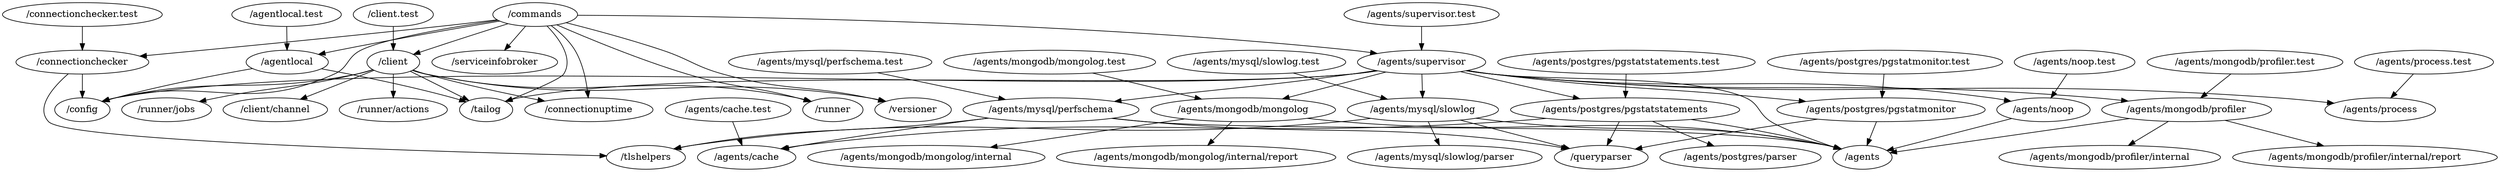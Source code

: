 digraph packages {
	"/agentlocal" -> "/config";
	"/agentlocal" -> "/tailog";
	"/agentlocal.test" -> "/agentlocal";
	"/agents/cache.test" -> "/agents/cache";
	"/agents/mongodb/mongolog" -> "/agents";
	"/agents/mongodb/mongolog" -> "/agents/mongodb/mongolog/internal";
	"/agents/mongodb/mongolog" -> "/agents/mongodb/mongolog/internal/report";
	"/agents/mongodb/mongolog.test" -> "/agents/mongodb/mongolog";
	"/agents/mongodb/profiler" -> "/agents";
	"/agents/mongodb/profiler" -> "/agents/mongodb/profiler/internal";
	"/agents/mongodb/profiler" -> "/agents/mongodb/profiler/internal/report";
	"/agents/mongodb/profiler.test" -> "/agents/mongodb/profiler";
	"/agents/mysql/perfschema" -> "/agents";
	"/agents/mysql/perfschema" -> "/agents/cache";
	"/agents/mysql/perfschema" -> "/queryparser";
	"/agents/mysql/perfschema" -> "/tlshelpers";
	"/agents/mysql/perfschema.test" -> "/agents/mysql/perfschema";
	"/agents/mysql/slowlog" -> "/agents";
	"/agents/mysql/slowlog" -> "/agents/mysql/slowlog/parser";
	"/agents/mysql/slowlog" -> "/queryparser";
	"/agents/mysql/slowlog" -> "/tlshelpers";
	"/agents/mysql/slowlog.test" -> "/agents/mysql/slowlog";
	"/agents/noop" -> "/agents";
	"/agents/noop.test" -> "/agents/noop";
	"/agents/postgres/pgstatmonitor" -> "/agents";
	"/agents/postgres/pgstatmonitor" -> "/queryparser";
	"/agents/postgres/pgstatmonitor.test" -> "/agents/postgres/pgstatmonitor";
	"/agents/postgres/pgstatstatements" -> "/agents";
	"/agents/postgres/pgstatstatements" -> "/agents/cache";
	"/agents/postgres/pgstatstatements" -> "/agents/postgres/parser";
	"/agents/postgres/pgstatstatements" -> "/queryparser";
	"/agents/postgres/pgstatstatements.test" -> "/agents/postgres/pgstatstatements";
	"/agents/process.test" -> "/agents/process";
	"/agents/supervisor" -> "/agents";
	"/agents/supervisor" -> "/agents/mongodb/mongolog";
	"/agents/supervisor" -> "/agents/mongodb/profiler";
	"/agents/supervisor" -> "/agents/mysql/perfschema";
	"/agents/supervisor" -> "/agents/mysql/slowlog";
	"/agents/supervisor" -> "/agents/noop";
	"/agents/supervisor" -> "/agents/postgres/pgstatmonitor";
	"/agents/supervisor" -> "/agents/postgres/pgstatstatements";
	"/agents/supervisor" -> "/agents/process";
	"/agents/supervisor" -> "/config";
	"/agents/supervisor" -> "/tailog";
	"/agents/supervisor.test" -> "/agents/supervisor";
	"/client" -> "/client/channel";
	"/client" -> "/config";
	"/client" -> "/connectionuptime";
	"/client" -> "/runner";
	"/client" -> "/runner/actions";
	"/client" -> "/runner/jobs";
	"/client" -> "/tailog";
	"/client" -> "/versioner";
	"/client.test" -> "/client";
	"/commands" -> "/agentlocal";
	"/commands" -> "/agents/supervisor";
	"/commands" -> "/client";
	"/commands" -> "/config";
	"/commands" -> "/connectionchecker";
	"/commands" -> "/connectionuptime";
	"/commands" -> "/runner";
	"/commands" -> "/serviceinfobroker";
	"/commands" -> "/tailog";
	"/commands" -> "/versioner";
	"/connectionchecker" -> "/config";
	"/connectionchecker" -> "/tlshelpers";
	"/connectionchecker.test" -> "/connectionchecker";
}
